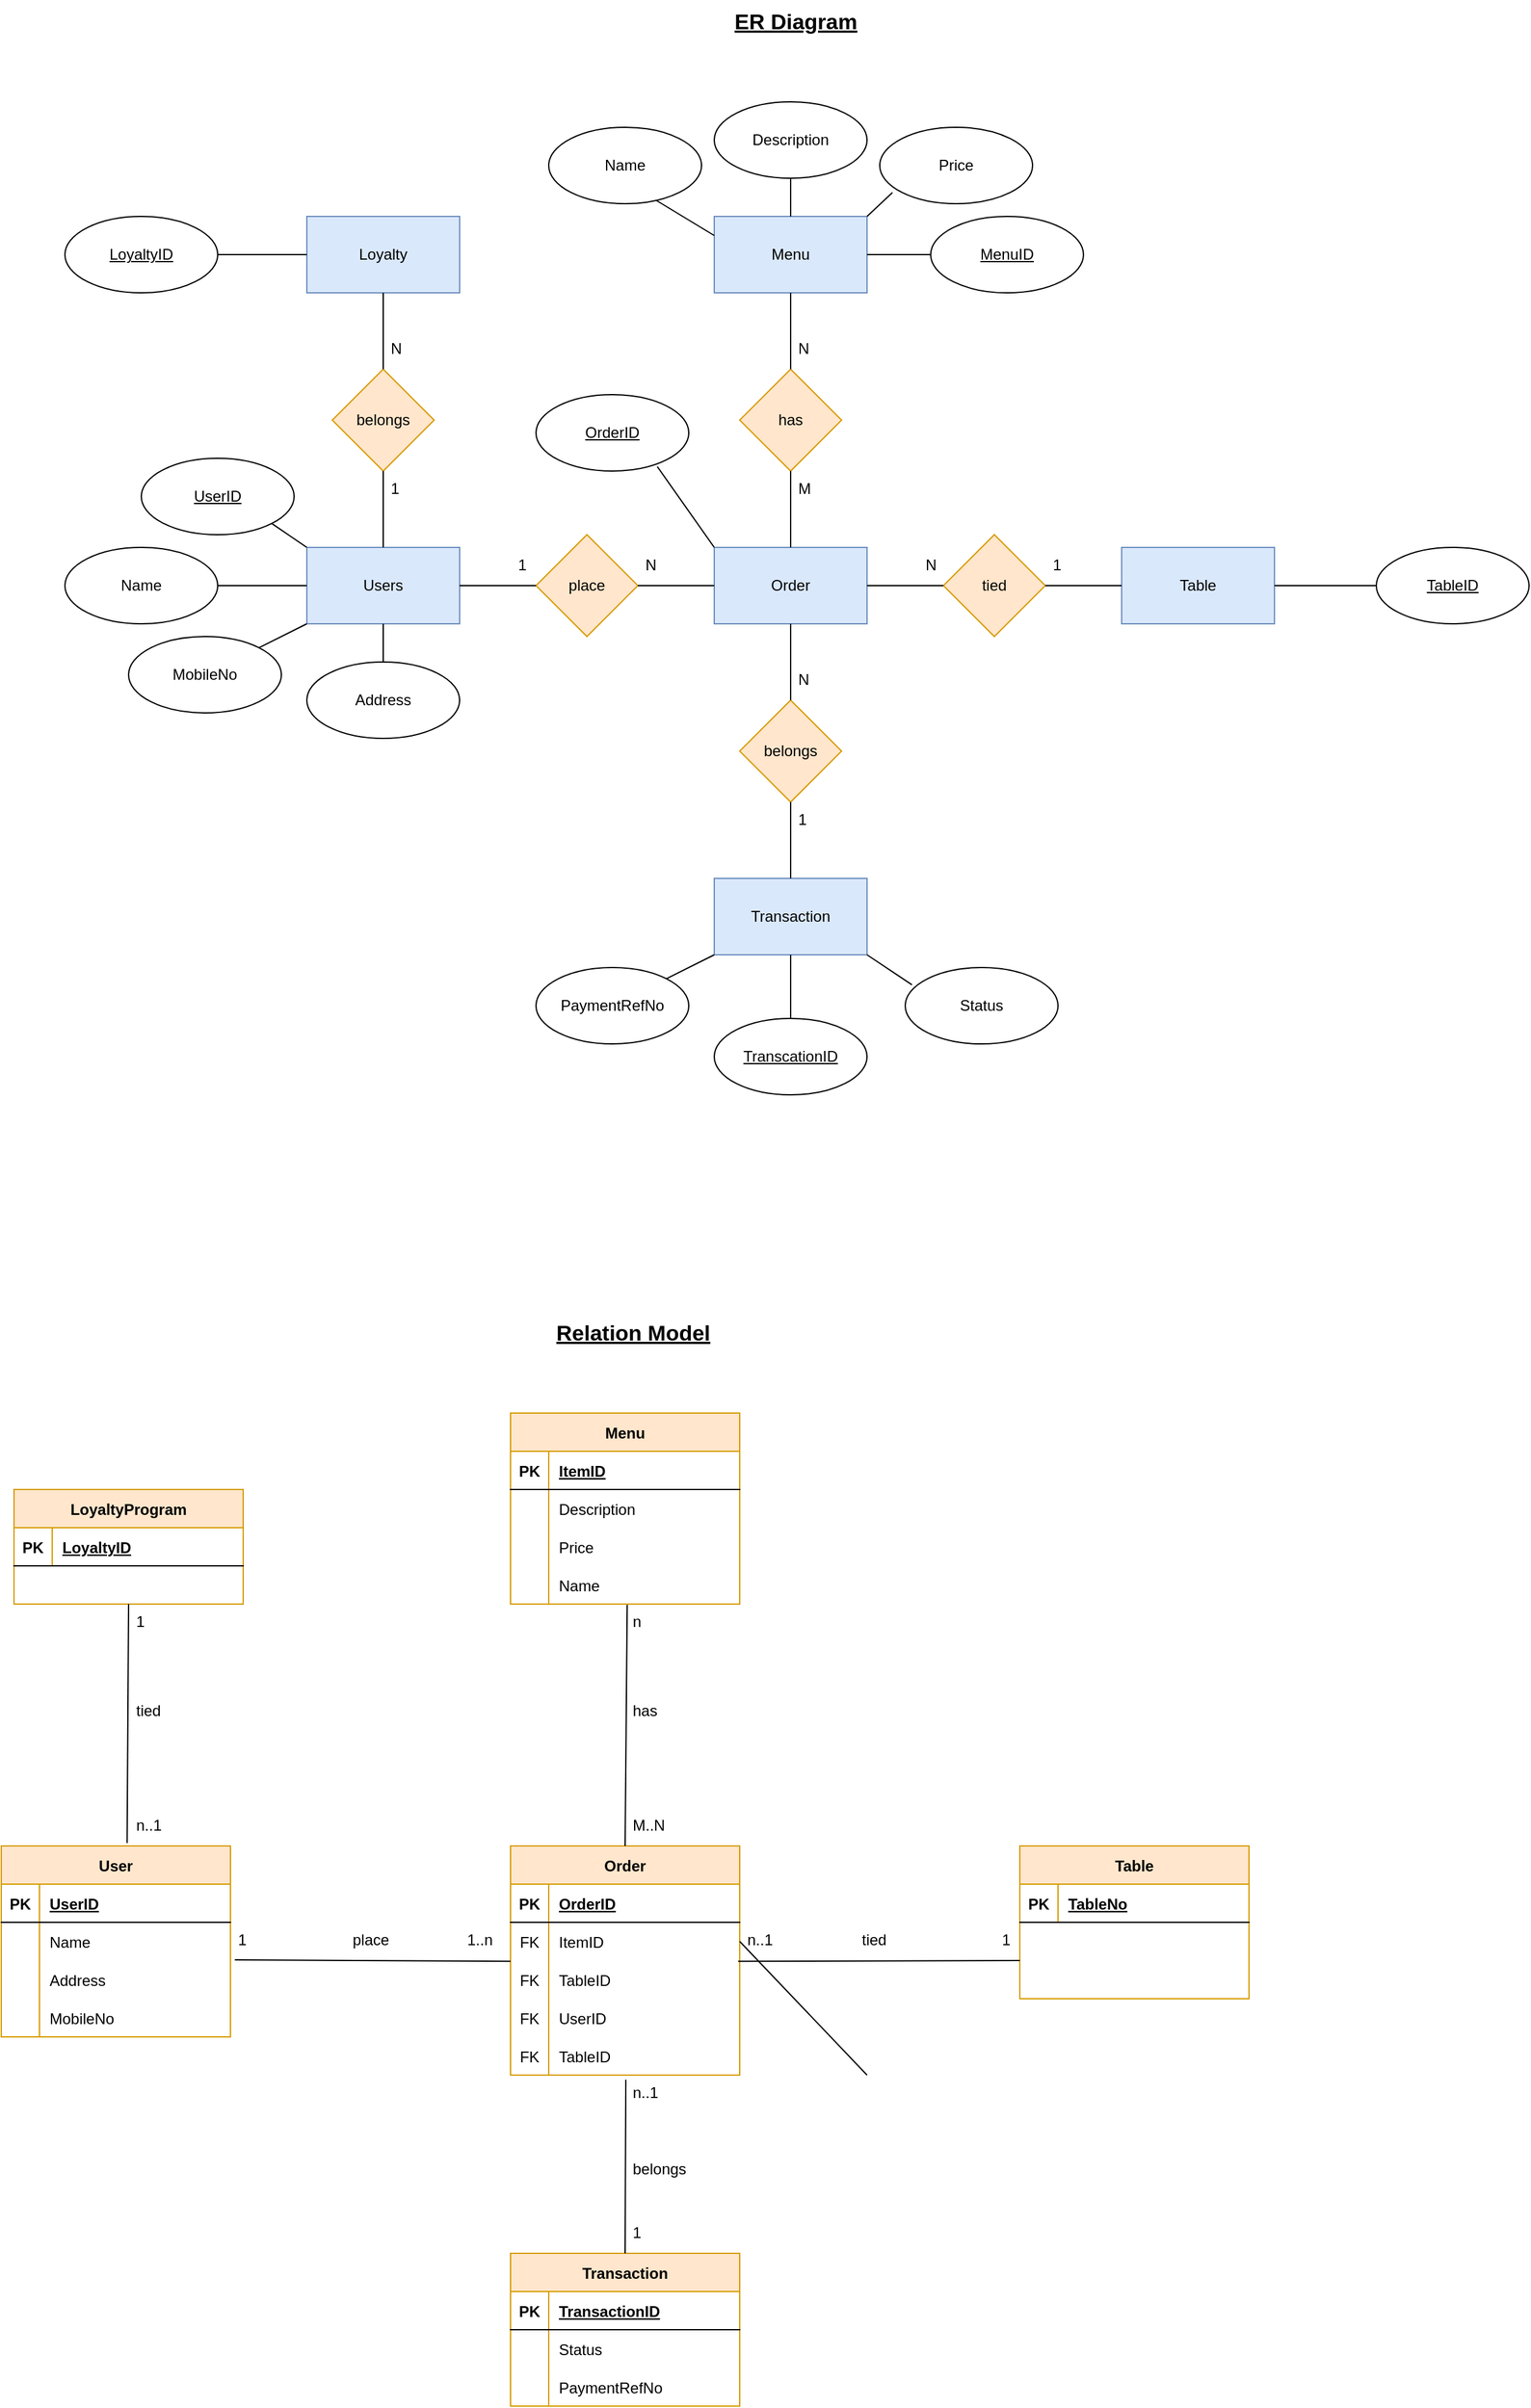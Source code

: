 <mxfile version="16.5.2" type="github">
  <diagram id="61oT4K3qERqZj4lGJ516" name="Page-1">
    <mxGraphModel dx="1221" dy="634" grid="1" gridSize="10" guides="1" tooltips="1" connect="1" arrows="1" fold="1" page="1" pageScale="1" pageWidth="3300" pageHeight="4681" math="0" shadow="0">
      <root>
        <mxCell id="0" />
        <mxCell id="1" parent="0" />
        <mxCell id="VjZZS00Gkfw38Kd_Mepe-1" value="Users" style="rounded=0;whiteSpace=wrap;html=1;fillColor=#dae8fc;strokeColor=#6c8ebf;" vertex="1" parent="1">
          <mxGeometry x="400" y="460" width="120" height="60" as="geometry" />
        </mxCell>
        <mxCell id="VjZZS00Gkfw38Kd_Mepe-2" value="Transaction" style="rounded=0;whiteSpace=wrap;html=1;fillColor=#dae8fc;strokeColor=#6c8ebf;" vertex="1" parent="1">
          <mxGeometry x="720" y="720" width="120" height="60" as="geometry" />
        </mxCell>
        <mxCell id="VjZZS00Gkfw38Kd_Mepe-3" value="Loyalty" style="rounded=0;whiteSpace=wrap;html=1;fillColor=#dae8fc;strokeColor=#6c8ebf;" vertex="1" parent="1">
          <mxGeometry x="400" y="200" width="120" height="60" as="geometry" />
        </mxCell>
        <mxCell id="VjZZS00Gkfw38Kd_Mepe-4" value="Table" style="rounded=0;whiteSpace=wrap;html=1;fillColor=#dae8fc;strokeColor=#6c8ebf;" vertex="1" parent="1">
          <mxGeometry x="1040" y="460" width="120" height="60" as="geometry" />
        </mxCell>
        <mxCell id="VjZZS00Gkfw38Kd_Mepe-6" value="Menu" style="rounded=0;whiteSpace=wrap;html=1;fillColor=#dae8fc;strokeColor=#6c8ebf;" vertex="1" parent="1">
          <mxGeometry x="720" y="200" width="120" height="60" as="geometry" />
        </mxCell>
        <mxCell id="VjZZS00Gkfw38Kd_Mepe-8" value="Order" style="rounded=0;whiteSpace=wrap;html=1;fillColor=#dae8fc;strokeColor=#6c8ebf;" vertex="1" parent="1">
          <mxGeometry x="720" y="460" width="120" height="60" as="geometry" />
        </mxCell>
        <mxCell id="VjZZS00Gkfw38Kd_Mepe-10" value="User" style="shape=table;startSize=30;container=1;collapsible=1;childLayout=tableLayout;fixedRows=1;rowLines=0;fontStyle=1;align=center;resizeLast=1;fillColor=#ffe6cc;strokeColor=#d79b00;" vertex="1" parent="1">
          <mxGeometry x="160" y="1480" width="180" height="150" as="geometry" />
        </mxCell>
        <mxCell id="VjZZS00Gkfw38Kd_Mepe-11" value="" style="shape=tableRow;horizontal=0;startSize=0;swimlaneHead=0;swimlaneBody=0;fillColor=none;collapsible=0;dropTarget=0;points=[[0,0.5],[1,0.5]];portConstraint=eastwest;top=0;left=0;right=0;bottom=1;" vertex="1" parent="VjZZS00Gkfw38Kd_Mepe-10">
          <mxGeometry y="30" width="180" height="30" as="geometry" />
        </mxCell>
        <mxCell id="VjZZS00Gkfw38Kd_Mepe-12" value="PK" style="shape=partialRectangle;connectable=0;fillColor=none;top=0;left=0;bottom=0;right=0;fontStyle=1;overflow=hidden;" vertex="1" parent="VjZZS00Gkfw38Kd_Mepe-11">
          <mxGeometry width="30" height="30" as="geometry">
            <mxRectangle width="30" height="30" as="alternateBounds" />
          </mxGeometry>
        </mxCell>
        <mxCell id="VjZZS00Gkfw38Kd_Mepe-13" value="UserID" style="shape=partialRectangle;connectable=0;fillColor=none;top=0;left=0;bottom=0;right=0;align=left;spacingLeft=6;fontStyle=5;overflow=hidden;" vertex="1" parent="VjZZS00Gkfw38Kd_Mepe-11">
          <mxGeometry x="30" width="150" height="30" as="geometry">
            <mxRectangle width="150" height="30" as="alternateBounds" />
          </mxGeometry>
        </mxCell>
        <mxCell id="VjZZS00Gkfw38Kd_Mepe-14" value="" style="shape=tableRow;horizontal=0;startSize=0;swimlaneHead=0;swimlaneBody=0;fillColor=none;collapsible=0;dropTarget=0;points=[[0,0.5],[1,0.5]];portConstraint=eastwest;top=0;left=0;right=0;bottom=0;" vertex="1" parent="VjZZS00Gkfw38Kd_Mepe-10">
          <mxGeometry y="60" width="180" height="30" as="geometry" />
        </mxCell>
        <mxCell id="VjZZS00Gkfw38Kd_Mepe-15" value="" style="shape=partialRectangle;connectable=0;fillColor=none;top=0;left=0;bottom=0;right=0;editable=1;overflow=hidden;" vertex="1" parent="VjZZS00Gkfw38Kd_Mepe-14">
          <mxGeometry width="30" height="30" as="geometry">
            <mxRectangle width="30" height="30" as="alternateBounds" />
          </mxGeometry>
        </mxCell>
        <mxCell id="VjZZS00Gkfw38Kd_Mepe-16" value="Name" style="shape=partialRectangle;connectable=0;fillColor=none;top=0;left=0;bottom=0;right=0;align=left;spacingLeft=6;overflow=hidden;" vertex="1" parent="VjZZS00Gkfw38Kd_Mepe-14">
          <mxGeometry x="30" width="150" height="30" as="geometry">
            <mxRectangle width="150" height="30" as="alternateBounds" />
          </mxGeometry>
        </mxCell>
        <mxCell id="VjZZS00Gkfw38Kd_Mepe-17" value="" style="shape=tableRow;horizontal=0;startSize=0;swimlaneHead=0;swimlaneBody=0;fillColor=none;collapsible=0;dropTarget=0;points=[[0,0.5],[1,0.5]];portConstraint=eastwest;top=0;left=0;right=0;bottom=0;" vertex="1" parent="VjZZS00Gkfw38Kd_Mepe-10">
          <mxGeometry y="90" width="180" height="30" as="geometry" />
        </mxCell>
        <mxCell id="VjZZS00Gkfw38Kd_Mepe-18" value="" style="shape=partialRectangle;connectable=0;fillColor=none;top=0;left=0;bottom=0;right=0;editable=1;overflow=hidden;" vertex="1" parent="VjZZS00Gkfw38Kd_Mepe-17">
          <mxGeometry width="30" height="30" as="geometry">
            <mxRectangle width="30" height="30" as="alternateBounds" />
          </mxGeometry>
        </mxCell>
        <mxCell id="VjZZS00Gkfw38Kd_Mepe-19" value="Address" style="shape=partialRectangle;connectable=0;fillColor=none;top=0;left=0;bottom=0;right=0;align=left;spacingLeft=6;overflow=hidden;" vertex="1" parent="VjZZS00Gkfw38Kd_Mepe-17">
          <mxGeometry x="30" width="150" height="30" as="geometry">
            <mxRectangle width="150" height="30" as="alternateBounds" />
          </mxGeometry>
        </mxCell>
        <mxCell id="VjZZS00Gkfw38Kd_Mepe-20" value="" style="shape=tableRow;horizontal=0;startSize=0;swimlaneHead=0;swimlaneBody=0;fillColor=none;collapsible=0;dropTarget=0;points=[[0,0.5],[1,0.5]];portConstraint=eastwest;top=0;left=0;right=0;bottom=0;" vertex="1" parent="VjZZS00Gkfw38Kd_Mepe-10">
          <mxGeometry y="120" width="180" height="30" as="geometry" />
        </mxCell>
        <mxCell id="VjZZS00Gkfw38Kd_Mepe-21" value="" style="shape=partialRectangle;connectable=0;fillColor=none;top=0;left=0;bottom=0;right=0;editable=1;overflow=hidden;" vertex="1" parent="VjZZS00Gkfw38Kd_Mepe-20">
          <mxGeometry width="30" height="30" as="geometry">
            <mxRectangle width="30" height="30" as="alternateBounds" />
          </mxGeometry>
        </mxCell>
        <mxCell id="VjZZS00Gkfw38Kd_Mepe-22" value="MobileNo" style="shape=partialRectangle;connectable=0;fillColor=none;top=0;left=0;bottom=0;right=0;align=left;spacingLeft=6;overflow=hidden;" vertex="1" parent="VjZZS00Gkfw38Kd_Mepe-20">
          <mxGeometry x="30" width="150" height="30" as="geometry">
            <mxRectangle width="150" height="30" as="alternateBounds" />
          </mxGeometry>
        </mxCell>
        <mxCell id="VjZZS00Gkfw38Kd_Mepe-25" value="belongs" style="rhombus;whiteSpace=wrap;html=1;fillColor=#ffe6cc;strokeColor=#d79b00;" vertex="1" parent="1">
          <mxGeometry x="740" y="580" width="80" height="80" as="geometry" />
        </mxCell>
        <mxCell id="VjZZS00Gkfw38Kd_Mepe-26" value="place" style="rhombus;whiteSpace=wrap;html=1;fillColor=#ffe6cc;strokeColor=#d79b00;" vertex="1" parent="1">
          <mxGeometry x="580" y="450" width="80" height="80" as="geometry" />
        </mxCell>
        <mxCell id="VjZZS00Gkfw38Kd_Mepe-27" value="tied" style="rhombus;whiteSpace=wrap;html=1;fillColor=#ffe6cc;strokeColor=#d79b00;" vertex="1" parent="1">
          <mxGeometry x="900" y="450" width="80" height="80" as="geometry" />
        </mxCell>
        <mxCell id="VjZZS00Gkfw38Kd_Mepe-28" value="has" style="rhombus;whiteSpace=wrap;html=1;fillColor=#ffe6cc;strokeColor=#d79b00;" vertex="1" parent="1">
          <mxGeometry x="740" y="320" width="80" height="80" as="geometry" />
        </mxCell>
        <mxCell id="VjZZS00Gkfw38Kd_Mepe-42" value="Order" style="shape=table;startSize=30;container=1;collapsible=1;childLayout=tableLayout;fixedRows=1;rowLines=0;fontStyle=1;align=center;resizeLast=1;fillColor=#ffe6cc;strokeColor=#d79b00;" vertex="1" parent="1">
          <mxGeometry x="560" y="1480" width="180" height="180" as="geometry" />
        </mxCell>
        <mxCell id="VjZZS00Gkfw38Kd_Mepe-43" value="" style="shape=tableRow;horizontal=0;startSize=0;swimlaneHead=0;swimlaneBody=0;fillColor=none;collapsible=0;dropTarget=0;points=[[0,0.5],[1,0.5]];portConstraint=eastwest;top=0;left=0;right=0;bottom=1;" vertex="1" parent="VjZZS00Gkfw38Kd_Mepe-42">
          <mxGeometry y="30" width="180" height="30" as="geometry" />
        </mxCell>
        <mxCell id="VjZZS00Gkfw38Kd_Mepe-44" value="PK" style="shape=partialRectangle;connectable=0;fillColor=none;top=0;left=0;bottom=0;right=0;fontStyle=1;overflow=hidden;" vertex="1" parent="VjZZS00Gkfw38Kd_Mepe-43">
          <mxGeometry width="30" height="30" as="geometry">
            <mxRectangle width="30" height="30" as="alternateBounds" />
          </mxGeometry>
        </mxCell>
        <mxCell id="VjZZS00Gkfw38Kd_Mepe-45" value="OrderID" style="shape=partialRectangle;connectable=0;fillColor=none;top=0;left=0;bottom=0;right=0;align=left;spacingLeft=6;fontStyle=5;overflow=hidden;" vertex="1" parent="VjZZS00Gkfw38Kd_Mepe-43">
          <mxGeometry x="30" width="150" height="30" as="geometry">
            <mxRectangle width="150" height="30" as="alternateBounds" />
          </mxGeometry>
        </mxCell>
        <mxCell id="VjZZS00Gkfw38Kd_Mepe-46" value="" style="shape=tableRow;horizontal=0;startSize=0;swimlaneHead=0;swimlaneBody=0;fillColor=none;collapsible=0;dropTarget=0;points=[[0,0.5],[1,0.5]];portConstraint=eastwest;top=0;left=0;right=0;bottom=0;" vertex="1" parent="VjZZS00Gkfw38Kd_Mepe-42">
          <mxGeometry y="60" width="180" height="30" as="geometry" />
        </mxCell>
        <mxCell id="VjZZS00Gkfw38Kd_Mepe-47" value="FK" style="shape=partialRectangle;connectable=0;fillColor=none;top=0;left=0;bottom=0;right=0;editable=1;overflow=hidden;" vertex="1" parent="VjZZS00Gkfw38Kd_Mepe-46">
          <mxGeometry width="30" height="30" as="geometry">
            <mxRectangle width="30" height="30" as="alternateBounds" />
          </mxGeometry>
        </mxCell>
        <mxCell id="VjZZS00Gkfw38Kd_Mepe-48" value="ItemID" style="shape=partialRectangle;connectable=0;fillColor=none;top=0;left=0;bottom=0;right=0;align=left;spacingLeft=6;overflow=hidden;" vertex="1" parent="VjZZS00Gkfw38Kd_Mepe-46">
          <mxGeometry x="30" width="150" height="30" as="geometry">
            <mxRectangle width="150" height="30" as="alternateBounds" />
          </mxGeometry>
        </mxCell>
        <mxCell id="VjZZS00Gkfw38Kd_Mepe-49" value="" style="shape=tableRow;horizontal=0;startSize=0;swimlaneHead=0;swimlaneBody=0;fillColor=none;collapsible=0;dropTarget=0;points=[[0,0.5],[1,0.5]];portConstraint=eastwest;top=0;left=0;right=0;bottom=0;" vertex="1" parent="VjZZS00Gkfw38Kd_Mepe-42">
          <mxGeometry y="90" width="180" height="30" as="geometry" />
        </mxCell>
        <mxCell id="VjZZS00Gkfw38Kd_Mepe-50" value="FK" style="shape=partialRectangle;connectable=0;fillColor=none;top=0;left=0;bottom=0;right=0;editable=1;overflow=hidden;" vertex="1" parent="VjZZS00Gkfw38Kd_Mepe-49">
          <mxGeometry width="30" height="30" as="geometry">
            <mxRectangle width="30" height="30" as="alternateBounds" />
          </mxGeometry>
        </mxCell>
        <mxCell id="VjZZS00Gkfw38Kd_Mepe-51" value="TableID" style="shape=partialRectangle;connectable=0;fillColor=none;top=0;left=0;bottom=0;right=0;align=left;spacingLeft=6;overflow=hidden;" vertex="1" parent="VjZZS00Gkfw38Kd_Mepe-49">
          <mxGeometry x="30" width="150" height="30" as="geometry">
            <mxRectangle width="150" height="30" as="alternateBounds" />
          </mxGeometry>
        </mxCell>
        <mxCell id="VjZZS00Gkfw38Kd_Mepe-169" style="shape=tableRow;horizontal=0;startSize=0;swimlaneHead=0;swimlaneBody=0;fillColor=none;collapsible=0;dropTarget=0;points=[[0,0.5],[1,0.5]];portConstraint=eastwest;top=0;left=0;right=0;bottom=0;" vertex="1" parent="VjZZS00Gkfw38Kd_Mepe-42">
          <mxGeometry y="120" width="180" height="30" as="geometry" />
        </mxCell>
        <mxCell id="VjZZS00Gkfw38Kd_Mepe-170" value="FK" style="shape=partialRectangle;connectable=0;fillColor=none;top=0;left=0;bottom=0;right=0;editable=1;overflow=hidden;" vertex="1" parent="VjZZS00Gkfw38Kd_Mepe-169">
          <mxGeometry width="30" height="30" as="geometry">
            <mxRectangle width="30" height="30" as="alternateBounds" />
          </mxGeometry>
        </mxCell>
        <mxCell id="VjZZS00Gkfw38Kd_Mepe-171" value="UserID" style="shape=partialRectangle;connectable=0;fillColor=none;top=0;left=0;bottom=0;right=0;align=left;spacingLeft=6;overflow=hidden;" vertex="1" parent="VjZZS00Gkfw38Kd_Mepe-169">
          <mxGeometry x="30" width="150" height="30" as="geometry">
            <mxRectangle width="150" height="30" as="alternateBounds" />
          </mxGeometry>
        </mxCell>
        <mxCell id="VjZZS00Gkfw38Kd_Mepe-172" style="shape=tableRow;horizontal=0;startSize=0;swimlaneHead=0;swimlaneBody=0;fillColor=none;collapsible=0;dropTarget=0;points=[[0,0.5],[1,0.5]];portConstraint=eastwest;top=0;left=0;right=0;bottom=0;" vertex="1" parent="VjZZS00Gkfw38Kd_Mepe-42">
          <mxGeometry y="150" width="180" height="30" as="geometry" />
        </mxCell>
        <mxCell id="VjZZS00Gkfw38Kd_Mepe-173" value="FK" style="shape=partialRectangle;connectable=0;fillColor=none;top=0;left=0;bottom=0;right=0;editable=1;overflow=hidden;" vertex="1" parent="VjZZS00Gkfw38Kd_Mepe-172">
          <mxGeometry width="30" height="30" as="geometry">
            <mxRectangle width="30" height="30" as="alternateBounds" />
          </mxGeometry>
        </mxCell>
        <mxCell id="VjZZS00Gkfw38Kd_Mepe-174" value="TableID" style="shape=partialRectangle;connectable=0;fillColor=none;top=0;left=0;bottom=0;right=0;align=left;spacingLeft=6;overflow=hidden;" vertex="1" parent="VjZZS00Gkfw38Kd_Mepe-172">
          <mxGeometry x="30" width="150" height="30" as="geometry">
            <mxRectangle width="150" height="30" as="alternateBounds" />
          </mxGeometry>
        </mxCell>
        <mxCell id="VjZZS00Gkfw38Kd_Mepe-108" value="Transaction" style="shape=table;startSize=30;container=1;collapsible=1;childLayout=tableLayout;fixedRows=1;rowLines=0;fontStyle=1;align=center;resizeLast=1;fillColor=#ffe6cc;strokeColor=#d79b00;" vertex="1" parent="1">
          <mxGeometry x="560" y="1800" width="180" height="120" as="geometry" />
        </mxCell>
        <mxCell id="VjZZS00Gkfw38Kd_Mepe-109" value="" style="shape=tableRow;horizontal=0;startSize=0;swimlaneHead=0;swimlaneBody=0;fillColor=none;collapsible=0;dropTarget=0;points=[[0,0.5],[1,0.5]];portConstraint=eastwest;top=0;left=0;right=0;bottom=1;" vertex="1" parent="VjZZS00Gkfw38Kd_Mepe-108">
          <mxGeometry y="30" width="180" height="30" as="geometry" />
        </mxCell>
        <mxCell id="VjZZS00Gkfw38Kd_Mepe-110" value="PK" style="shape=partialRectangle;connectable=0;fillColor=none;top=0;left=0;bottom=0;right=0;fontStyle=1;overflow=hidden;" vertex="1" parent="VjZZS00Gkfw38Kd_Mepe-109">
          <mxGeometry width="30" height="30" as="geometry">
            <mxRectangle width="30" height="30" as="alternateBounds" />
          </mxGeometry>
        </mxCell>
        <mxCell id="VjZZS00Gkfw38Kd_Mepe-111" value="TransactionID" style="shape=partialRectangle;connectable=0;fillColor=none;top=0;left=0;bottom=0;right=0;align=left;spacingLeft=6;fontStyle=5;overflow=hidden;" vertex="1" parent="VjZZS00Gkfw38Kd_Mepe-109">
          <mxGeometry x="30" width="150" height="30" as="geometry">
            <mxRectangle width="150" height="30" as="alternateBounds" />
          </mxGeometry>
        </mxCell>
        <mxCell id="VjZZS00Gkfw38Kd_Mepe-112" value="" style="shape=tableRow;horizontal=0;startSize=0;swimlaneHead=0;swimlaneBody=0;fillColor=none;collapsible=0;dropTarget=0;points=[[0,0.5],[1,0.5]];portConstraint=eastwest;top=0;left=0;right=0;bottom=0;" vertex="1" parent="VjZZS00Gkfw38Kd_Mepe-108">
          <mxGeometry y="60" width="180" height="30" as="geometry" />
        </mxCell>
        <mxCell id="VjZZS00Gkfw38Kd_Mepe-113" value="" style="shape=partialRectangle;connectable=0;fillColor=none;top=0;left=0;bottom=0;right=0;editable=1;overflow=hidden;" vertex="1" parent="VjZZS00Gkfw38Kd_Mepe-112">
          <mxGeometry width="30" height="30" as="geometry">
            <mxRectangle width="30" height="30" as="alternateBounds" />
          </mxGeometry>
        </mxCell>
        <mxCell id="VjZZS00Gkfw38Kd_Mepe-114" value="Status" style="shape=partialRectangle;connectable=0;fillColor=none;top=0;left=0;bottom=0;right=0;align=left;spacingLeft=6;overflow=hidden;" vertex="1" parent="VjZZS00Gkfw38Kd_Mepe-112">
          <mxGeometry x="30" width="150" height="30" as="geometry">
            <mxRectangle width="150" height="30" as="alternateBounds" />
          </mxGeometry>
        </mxCell>
        <mxCell id="VjZZS00Gkfw38Kd_Mepe-115" value="" style="shape=tableRow;horizontal=0;startSize=0;swimlaneHead=0;swimlaneBody=0;fillColor=none;collapsible=0;dropTarget=0;points=[[0,0.5],[1,0.5]];portConstraint=eastwest;top=0;left=0;right=0;bottom=0;" vertex="1" parent="VjZZS00Gkfw38Kd_Mepe-108">
          <mxGeometry y="90" width="180" height="30" as="geometry" />
        </mxCell>
        <mxCell id="VjZZS00Gkfw38Kd_Mepe-116" value="" style="shape=partialRectangle;connectable=0;fillColor=none;top=0;left=0;bottom=0;right=0;editable=1;overflow=hidden;" vertex="1" parent="VjZZS00Gkfw38Kd_Mepe-115">
          <mxGeometry width="30" height="30" as="geometry">
            <mxRectangle width="30" height="30" as="alternateBounds" />
          </mxGeometry>
        </mxCell>
        <mxCell id="VjZZS00Gkfw38Kd_Mepe-117" value="PaymentRefNo" style="shape=partialRectangle;connectable=0;fillColor=none;top=0;left=0;bottom=0;right=0;align=left;spacingLeft=6;overflow=hidden;" vertex="1" parent="VjZZS00Gkfw38Kd_Mepe-115">
          <mxGeometry x="30" width="150" height="30" as="geometry">
            <mxRectangle width="150" height="30" as="alternateBounds" />
          </mxGeometry>
        </mxCell>
        <mxCell id="VjZZS00Gkfw38Kd_Mepe-121" value="LoyaltyProgram" style="shape=table;startSize=30;container=1;collapsible=1;childLayout=tableLayout;fixedRows=1;rowLines=0;fontStyle=1;align=center;resizeLast=1;fillColor=#ffe6cc;strokeColor=#d79b00;" vertex="1" parent="1">
          <mxGeometry x="170" y="1200" width="180" height="90" as="geometry" />
        </mxCell>
        <mxCell id="VjZZS00Gkfw38Kd_Mepe-122" value="" style="shape=tableRow;horizontal=0;startSize=0;swimlaneHead=0;swimlaneBody=0;fillColor=none;collapsible=0;dropTarget=0;points=[[0,0.5],[1,0.5]];portConstraint=eastwest;top=0;left=0;right=0;bottom=1;" vertex="1" parent="VjZZS00Gkfw38Kd_Mepe-121">
          <mxGeometry y="30" width="180" height="30" as="geometry" />
        </mxCell>
        <mxCell id="VjZZS00Gkfw38Kd_Mepe-123" value="PK" style="shape=partialRectangle;connectable=0;fillColor=none;top=0;left=0;bottom=0;right=0;fontStyle=1;overflow=hidden;" vertex="1" parent="VjZZS00Gkfw38Kd_Mepe-122">
          <mxGeometry width="30" height="30" as="geometry">
            <mxRectangle width="30" height="30" as="alternateBounds" />
          </mxGeometry>
        </mxCell>
        <mxCell id="VjZZS00Gkfw38Kd_Mepe-124" value="LoyaltyID" style="shape=partialRectangle;connectable=0;fillColor=none;top=0;left=0;bottom=0;right=0;align=left;spacingLeft=6;fontStyle=5;overflow=hidden;" vertex="1" parent="VjZZS00Gkfw38Kd_Mepe-122">
          <mxGeometry x="30" width="150" height="30" as="geometry">
            <mxRectangle width="150" height="30" as="alternateBounds" />
          </mxGeometry>
        </mxCell>
        <mxCell id="VjZZS00Gkfw38Kd_Mepe-134" value="Menu" style="shape=table;startSize=30;container=1;collapsible=1;childLayout=tableLayout;fixedRows=1;rowLines=0;fontStyle=1;align=center;resizeLast=1;fillColor=#ffe6cc;strokeColor=#d79b00;" vertex="1" parent="1">
          <mxGeometry x="560" y="1140" width="180" height="150" as="geometry" />
        </mxCell>
        <mxCell id="VjZZS00Gkfw38Kd_Mepe-135" value="" style="shape=tableRow;horizontal=0;startSize=0;swimlaneHead=0;swimlaneBody=0;fillColor=none;collapsible=0;dropTarget=0;points=[[0,0.5],[1,0.5]];portConstraint=eastwest;top=0;left=0;right=0;bottom=1;" vertex="1" parent="VjZZS00Gkfw38Kd_Mepe-134">
          <mxGeometry y="30" width="180" height="30" as="geometry" />
        </mxCell>
        <mxCell id="VjZZS00Gkfw38Kd_Mepe-136" value="PK" style="shape=partialRectangle;connectable=0;fillColor=none;top=0;left=0;bottom=0;right=0;fontStyle=1;overflow=hidden;" vertex="1" parent="VjZZS00Gkfw38Kd_Mepe-135">
          <mxGeometry width="30" height="30" as="geometry">
            <mxRectangle width="30" height="30" as="alternateBounds" />
          </mxGeometry>
        </mxCell>
        <mxCell id="VjZZS00Gkfw38Kd_Mepe-137" value="ItemID" style="shape=partialRectangle;connectable=0;fillColor=none;top=0;left=0;bottom=0;right=0;align=left;spacingLeft=6;fontStyle=5;overflow=hidden;" vertex="1" parent="VjZZS00Gkfw38Kd_Mepe-135">
          <mxGeometry x="30" width="150" height="30" as="geometry">
            <mxRectangle width="150" height="30" as="alternateBounds" />
          </mxGeometry>
        </mxCell>
        <mxCell id="VjZZS00Gkfw38Kd_Mepe-138" value="" style="shape=tableRow;horizontal=0;startSize=0;swimlaneHead=0;swimlaneBody=0;fillColor=none;collapsible=0;dropTarget=0;points=[[0,0.5],[1,0.5]];portConstraint=eastwest;top=0;left=0;right=0;bottom=0;" vertex="1" parent="VjZZS00Gkfw38Kd_Mepe-134">
          <mxGeometry y="60" width="180" height="30" as="geometry" />
        </mxCell>
        <mxCell id="VjZZS00Gkfw38Kd_Mepe-139" value="" style="shape=partialRectangle;connectable=0;fillColor=none;top=0;left=0;bottom=0;right=0;editable=1;overflow=hidden;" vertex="1" parent="VjZZS00Gkfw38Kd_Mepe-138">
          <mxGeometry width="30" height="30" as="geometry">
            <mxRectangle width="30" height="30" as="alternateBounds" />
          </mxGeometry>
        </mxCell>
        <mxCell id="VjZZS00Gkfw38Kd_Mepe-140" value="Description" style="shape=partialRectangle;connectable=0;fillColor=none;top=0;left=0;bottom=0;right=0;align=left;spacingLeft=6;overflow=hidden;" vertex="1" parent="VjZZS00Gkfw38Kd_Mepe-138">
          <mxGeometry x="30" width="150" height="30" as="geometry">
            <mxRectangle width="150" height="30" as="alternateBounds" />
          </mxGeometry>
        </mxCell>
        <mxCell id="VjZZS00Gkfw38Kd_Mepe-141" value="" style="shape=tableRow;horizontal=0;startSize=0;swimlaneHead=0;swimlaneBody=0;fillColor=none;collapsible=0;dropTarget=0;points=[[0,0.5],[1,0.5]];portConstraint=eastwest;top=0;left=0;right=0;bottom=0;" vertex="1" parent="VjZZS00Gkfw38Kd_Mepe-134">
          <mxGeometry y="90" width="180" height="30" as="geometry" />
        </mxCell>
        <mxCell id="VjZZS00Gkfw38Kd_Mepe-142" value="" style="shape=partialRectangle;connectable=0;fillColor=none;top=0;left=0;bottom=0;right=0;editable=1;overflow=hidden;" vertex="1" parent="VjZZS00Gkfw38Kd_Mepe-141">
          <mxGeometry width="30" height="30" as="geometry">
            <mxRectangle width="30" height="30" as="alternateBounds" />
          </mxGeometry>
        </mxCell>
        <mxCell id="VjZZS00Gkfw38Kd_Mepe-143" value="Price" style="shape=partialRectangle;connectable=0;fillColor=none;top=0;left=0;bottom=0;right=0;align=left;spacingLeft=6;overflow=hidden;" vertex="1" parent="VjZZS00Gkfw38Kd_Mepe-141">
          <mxGeometry x="30" width="150" height="30" as="geometry">
            <mxRectangle width="150" height="30" as="alternateBounds" />
          </mxGeometry>
        </mxCell>
        <mxCell id="VjZZS00Gkfw38Kd_Mepe-239" style="shape=tableRow;horizontal=0;startSize=0;swimlaneHead=0;swimlaneBody=0;fillColor=none;collapsible=0;dropTarget=0;points=[[0,0.5],[1,0.5]];portConstraint=eastwest;top=0;left=0;right=0;bottom=0;" vertex="1" parent="VjZZS00Gkfw38Kd_Mepe-134">
          <mxGeometry y="120" width="180" height="30" as="geometry" />
        </mxCell>
        <mxCell id="VjZZS00Gkfw38Kd_Mepe-240" style="shape=partialRectangle;connectable=0;fillColor=none;top=0;left=0;bottom=0;right=0;editable=1;overflow=hidden;" vertex="1" parent="VjZZS00Gkfw38Kd_Mepe-239">
          <mxGeometry width="30" height="30" as="geometry">
            <mxRectangle width="30" height="30" as="alternateBounds" />
          </mxGeometry>
        </mxCell>
        <mxCell id="VjZZS00Gkfw38Kd_Mepe-241" value="Name" style="shape=partialRectangle;connectable=0;fillColor=none;top=0;left=0;bottom=0;right=0;align=left;spacingLeft=6;overflow=hidden;" vertex="1" parent="VjZZS00Gkfw38Kd_Mepe-239">
          <mxGeometry x="30" width="150" height="30" as="geometry">
            <mxRectangle width="150" height="30" as="alternateBounds" />
          </mxGeometry>
        </mxCell>
        <mxCell id="VjZZS00Gkfw38Kd_Mepe-147" value="Table" style="shape=table;startSize=30;container=1;collapsible=1;childLayout=tableLayout;fixedRows=1;rowLines=0;fontStyle=1;align=center;resizeLast=1;fillColor=#ffe6cc;strokeColor=#d79b00;" vertex="1" parent="1">
          <mxGeometry x="960" y="1480" width="180" height="120" as="geometry" />
        </mxCell>
        <mxCell id="VjZZS00Gkfw38Kd_Mepe-148" value="" style="shape=tableRow;horizontal=0;startSize=0;swimlaneHead=0;swimlaneBody=0;fillColor=none;collapsible=0;dropTarget=0;points=[[0,0.5],[1,0.5]];portConstraint=eastwest;top=0;left=0;right=0;bottom=1;" vertex="1" parent="VjZZS00Gkfw38Kd_Mepe-147">
          <mxGeometry y="30" width="180" height="30" as="geometry" />
        </mxCell>
        <mxCell id="VjZZS00Gkfw38Kd_Mepe-149" value="PK" style="shape=partialRectangle;connectable=0;fillColor=none;top=0;left=0;bottom=0;right=0;fontStyle=1;overflow=hidden;" vertex="1" parent="VjZZS00Gkfw38Kd_Mepe-148">
          <mxGeometry width="30" height="30" as="geometry">
            <mxRectangle width="30" height="30" as="alternateBounds" />
          </mxGeometry>
        </mxCell>
        <mxCell id="VjZZS00Gkfw38Kd_Mepe-150" value="TableNo" style="shape=partialRectangle;connectable=0;fillColor=none;top=0;left=0;bottom=0;right=0;align=left;spacingLeft=6;fontStyle=5;overflow=hidden;" vertex="1" parent="VjZZS00Gkfw38Kd_Mepe-148">
          <mxGeometry x="30" width="150" height="30" as="geometry">
            <mxRectangle width="150" height="30" as="alternateBounds" />
          </mxGeometry>
        </mxCell>
        <mxCell id="VjZZS00Gkfw38Kd_Mepe-175" value="ER Diagram" style="text;strokeColor=none;fillColor=none;spacingLeft=4;spacingRight=4;overflow=hidden;rotatable=0;points=[[0,0.5],[1,0.5]];portConstraint=eastwest;fontSize=17;fontStyle=5" vertex="1" parent="1">
          <mxGeometry x="730" y="30" width="110" height="30" as="geometry" />
        </mxCell>
        <mxCell id="VjZZS00Gkfw38Kd_Mepe-176" value="Relation Model" style="text;strokeColor=none;fillColor=none;spacingLeft=4;spacingRight=4;overflow=hidden;rotatable=0;points=[[0,0.5],[1,0.5]];portConstraint=eastwest;fontSize=17;fontStyle=5" vertex="1" parent="1">
          <mxGeometry x="590" y="1060" width="140" height="30" as="geometry" />
        </mxCell>
        <mxCell id="VjZZS00Gkfw38Kd_Mepe-178" value="" style="endArrow=none;html=1;rounded=0;exitX=1;exitY=0.5;exitDx=0;exitDy=0;entryX=0;entryY=0.5;entryDx=0;entryDy=0;" edge="1" parent="1" source="VjZZS00Gkfw38Kd_Mepe-26" target="VjZZS00Gkfw38Kd_Mepe-8">
          <mxGeometry width="50" height="50" relative="1" as="geometry">
            <mxPoint x="750" y="920" as="sourcePoint" />
            <mxPoint x="800" y="870" as="targetPoint" />
          </mxGeometry>
        </mxCell>
        <mxCell id="VjZZS00Gkfw38Kd_Mepe-179" value="1" style="text;strokeColor=none;fillColor=none;spacingLeft=4;spacingRight=4;overflow=hidden;rotatable=0;points=[[0,0.5],[1,0.5]];portConstraint=eastwest;fontSize=12;" vertex="1" parent="1">
          <mxGeometry x="560" y="460" width="20" height="30" as="geometry" />
        </mxCell>
        <mxCell id="VjZZS00Gkfw38Kd_Mepe-180" value="" style="endArrow=none;html=1;rounded=0;exitX=1;exitY=0.5;exitDx=0;exitDy=0;entryX=0;entryY=0.5;entryDx=0;entryDy=0;" edge="1" parent="1" source="VjZZS00Gkfw38Kd_Mepe-1" target="VjZZS00Gkfw38Kd_Mepe-26">
          <mxGeometry width="50" height="50" relative="1" as="geometry">
            <mxPoint x="520" y="490" as="sourcePoint" />
            <mxPoint x="580" y="490" as="targetPoint" />
          </mxGeometry>
        </mxCell>
        <mxCell id="VjZZS00Gkfw38Kd_Mepe-182" value="N" style="text;strokeColor=none;fillColor=none;spacingLeft=4;spacingRight=4;overflow=hidden;rotatable=0;points=[[0,0.5],[1,0.5]];portConstraint=eastwest;fontSize=12;" vertex="1" parent="1">
          <mxGeometry x="660" y="460" width="20" height="30" as="geometry" />
        </mxCell>
        <mxCell id="VjZZS00Gkfw38Kd_Mepe-183" value="" style="endArrow=none;html=1;rounded=0;entryX=1;entryY=0.5;entryDx=0;entryDy=0;exitX=0;exitY=0.5;exitDx=0;exitDy=0;" edge="1" parent="1" source="VjZZS00Gkfw38Kd_Mepe-27" target="VjZZS00Gkfw38Kd_Mepe-8">
          <mxGeometry width="50" height="50" relative="1" as="geometry">
            <mxPoint x="750" y="920" as="sourcePoint" />
            <mxPoint x="800" y="870" as="targetPoint" />
          </mxGeometry>
        </mxCell>
        <mxCell id="VjZZS00Gkfw38Kd_Mepe-184" value="" style="endArrow=none;html=1;rounded=0;exitX=1;exitY=0.5;exitDx=0;exitDy=0;entryX=0;entryY=0.5;entryDx=0;entryDy=0;" edge="1" parent="1" source="VjZZS00Gkfw38Kd_Mepe-27" target="VjZZS00Gkfw38Kd_Mepe-4">
          <mxGeometry width="50" height="50" relative="1" as="geometry">
            <mxPoint x="750" y="920" as="sourcePoint" />
            <mxPoint x="800" y="870" as="targetPoint" />
          </mxGeometry>
        </mxCell>
        <mxCell id="VjZZS00Gkfw38Kd_Mepe-185" value="N" style="text;strokeColor=none;fillColor=none;spacingLeft=4;spacingRight=4;overflow=hidden;rotatable=0;points=[[0,0.5],[1,0.5]];portConstraint=eastwest;fontSize=12;" vertex="1" parent="1">
          <mxGeometry x="880" y="460" width="20" height="30" as="geometry" />
        </mxCell>
        <mxCell id="VjZZS00Gkfw38Kd_Mepe-186" value="1" style="text;strokeColor=none;fillColor=none;spacingLeft=4;spacingRight=4;overflow=hidden;rotatable=0;points=[[0,0.5],[1,0.5]];portConstraint=eastwest;fontSize=12;" vertex="1" parent="1">
          <mxGeometry x="980" y="460" width="20" height="30" as="geometry" />
        </mxCell>
        <mxCell id="VjZZS00Gkfw38Kd_Mepe-187" value="" style="endArrow=none;html=1;rounded=0;entryX=0.5;entryY=1;entryDx=0;entryDy=0;exitX=0.5;exitY=0;exitDx=0;exitDy=0;" edge="1" parent="1" source="VjZZS00Gkfw38Kd_Mepe-25" target="VjZZS00Gkfw38Kd_Mepe-8">
          <mxGeometry width="50" height="50" relative="1" as="geometry">
            <mxPoint x="750" y="920" as="sourcePoint" />
            <mxPoint x="800" y="870" as="targetPoint" />
          </mxGeometry>
        </mxCell>
        <mxCell id="VjZZS00Gkfw38Kd_Mepe-188" value="" style="endArrow=none;html=1;rounded=0;entryX=0.5;entryY=1;entryDx=0;entryDy=0;exitX=0.5;exitY=0;exitDx=0;exitDy=0;" edge="1" parent="1" source="VjZZS00Gkfw38Kd_Mepe-2" target="VjZZS00Gkfw38Kd_Mepe-25">
          <mxGeometry width="50" height="50" relative="1" as="geometry">
            <mxPoint x="750" y="920" as="sourcePoint" />
            <mxPoint x="800" y="870" as="targetPoint" />
          </mxGeometry>
        </mxCell>
        <mxCell id="VjZZS00Gkfw38Kd_Mepe-189" value="1" style="text;strokeColor=none;fillColor=none;spacingLeft=4;spacingRight=4;overflow=hidden;rotatable=0;points=[[0,0.5],[1,0.5]];portConstraint=eastwest;fontSize=12;" vertex="1" parent="1">
          <mxGeometry x="780" y="660" width="20" height="30" as="geometry" />
        </mxCell>
        <mxCell id="VjZZS00Gkfw38Kd_Mepe-190" value="N" style="text;strokeColor=none;fillColor=none;spacingLeft=4;spacingRight=4;overflow=hidden;rotatable=0;points=[[0,0.5],[1,0.5]];portConstraint=eastwest;fontSize=12;" vertex="1" parent="1">
          <mxGeometry x="780" y="550" width="20" height="30" as="geometry" />
        </mxCell>
        <mxCell id="VjZZS00Gkfw38Kd_Mepe-191" value="" style="endArrow=none;html=1;rounded=0;entryX=0.5;entryY=1;entryDx=0;entryDy=0;exitX=0.5;exitY=0;exitDx=0;exitDy=0;" edge="1" parent="1" source="VjZZS00Gkfw38Kd_Mepe-28" target="VjZZS00Gkfw38Kd_Mepe-6">
          <mxGeometry width="50" height="50" relative="1" as="geometry">
            <mxPoint x="760" y="450" as="sourcePoint" />
            <mxPoint x="810" y="400" as="targetPoint" />
          </mxGeometry>
        </mxCell>
        <mxCell id="VjZZS00Gkfw38Kd_Mepe-192" value="" style="endArrow=none;html=1;rounded=0;entryX=0.5;entryY=1;entryDx=0;entryDy=0;exitX=0.5;exitY=0;exitDx=0;exitDy=0;" edge="1" parent="1" source="VjZZS00Gkfw38Kd_Mepe-8" target="VjZZS00Gkfw38Kd_Mepe-28">
          <mxGeometry width="50" height="50" relative="1" as="geometry">
            <mxPoint x="760" y="450" as="sourcePoint" />
            <mxPoint x="810" y="400" as="targetPoint" />
          </mxGeometry>
        </mxCell>
        <mxCell id="VjZZS00Gkfw38Kd_Mepe-193" value="M" style="text;strokeColor=none;fillColor=none;spacingLeft=4;spacingRight=4;overflow=hidden;rotatable=0;points=[[0,0.5],[1,0.5]];portConstraint=eastwest;fontSize=12;" vertex="1" parent="1">
          <mxGeometry x="780" y="400" width="20" height="30" as="geometry" />
        </mxCell>
        <mxCell id="VjZZS00Gkfw38Kd_Mepe-194" value="N" style="text;strokeColor=none;fillColor=none;spacingLeft=4;spacingRight=4;overflow=hidden;rotatable=0;points=[[0,0.5],[1,0.5]];portConstraint=eastwest;fontSize=12;" vertex="1" parent="1">
          <mxGeometry x="780" y="290" width="20" height="30" as="geometry" />
        </mxCell>
        <mxCell id="VjZZS00Gkfw38Kd_Mepe-195" value="belongs" style="rhombus;whiteSpace=wrap;html=1;fillColor=#ffe6cc;strokeColor=#d79b00;" vertex="1" parent="1">
          <mxGeometry x="420" y="320" width="80" height="80" as="geometry" />
        </mxCell>
        <mxCell id="VjZZS00Gkfw38Kd_Mepe-196" value="" style="endArrow=none;html=1;rounded=0;entryX=0.5;entryY=1;entryDx=0;entryDy=0;exitX=0.5;exitY=0;exitDx=0;exitDy=0;" edge="1" parent="1" source="VjZZS00Gkfw38Kd_Mepe-195" target="VjZZS00Gkfw38Kd_Mepe-3">
          <mxGeometry width="50" height="50" relative="1" as="geometry">
            <mxPoint x="430" y="660" as="sourcePoint" />
            <mxPoint x="460.0" y="260" as="targetPoint" />
          </mxGeometry>
        </mxCell>
        <mxCell id="VjZZS00Gkfw38Kd_Mepe-197" value="" style="endArrow=none;html=1;rounded=0;entryX=0.5;entryY=1;entryDx=0;entryDy=0;exitX=0.5;exitY=0;exitDx=0;exitDy=0;" edge="1" parent="1" target="VjZZS00Gkfw38Kd_Mepe-195" source="VjZZS00Gkfw38Kd_Mepe-1">
          <mxGeometry width="50" height="50" relative="1" as="geometry">
            <mxPoint x="460.0" y="460" as="sourcePoint" />
            <mxPoint x="480" y="610" as="targetPoint" />
          </mxGeometry>
        </mxCell>
        <mxCell id="VjZZS00Gkfw38Kd_Mepe-198" value="1" style="text;strokeColor=none;fillColor=none;spacingLeft=4;spacingRight=4;overflow=hidden;rotatable=0;points=[[0,0.5],[1,0.5]];portConstraint=eastwest;fontSize=12;" vertex="1" parent="1">
          <mxGeometry x="460" y="400" width="20" height="30" as="geometry" />
        </mxCell>
        <mxCell id="VjZZS00Gkfw38Kd_Mepe-199" value="N" style="text;strokeColor=none;fillColor=none;spacingLeft=4;spacingRight=4;overflow=hidden;rotatable=0;points=[[0,0.5],[1,0.5]];portConstraint=eastwest;fontSize=12;" vertex="1" parent="1">
          <mxGeometry x="460" y="290" width="20" height="30" as="geometry" />
        </mxCell>
        <mxCell id="VjZZS00Gkfw38Kd_Mepe-202" value="TableID" style="ellipse;whiteSpace=wrap;html=1;labelBackgroundColor=none;labelBorderColor=none;fontSize=12;fontColor=none;fontStyle=4" vertex="1" parent="1">
          <mxGeometry x="1240" y="460" width="120" height="60" as="geometry" />
        </mxCell>
        <mxCell id="VjZZS00Gkfw38Kd_Mepe-203" value="" style="endArrow=none;html=1;rounded=0;fontSize=12;fontColor=none;entryX=0;entryY=0.5;entryDx=0;entryDy=0;exitX=1;exitY=0.5;exitDx=0;exitDy=0;" edge="1" parent="1" source="VjZZS00Gkfw38Kd_Mepe-4" target="VjZZS00Gkfw38Kd_Mepe-202">
          <mxGeometry width="50" height="50" relative="1" as="geometry">
            <mxPoint x="790" y="420" as="sourcePoint" />
            <mxPoint x="840" y="370" as="targetPoint" />
          </mxGeometry>
        </mxCell>
        <mxCell id="VjZZS00Gkfw38Kd_Mepe-205" value="MenuID" style="ellipse;whiteSpace=wrap;html=1;labelBackgroundColor=none;labelBorderColor=none;fontSize=12;fontColor=none;fontStyle=4" vertex="1" parent="1">
          <mxGeometry x="890" y="200" width="120" height="60" as="geometry" />
        </mxCell>
        <mxCell id="VjZZS00Gkfw38Kd_Mepe-206" value="LoyaltyID" style="ellipse;whiteSpace=wrap;html=1;labelBackgroundColor=none;labelBorderColor=none;fontSize=12;fontColor=none;fontStyle=4" vertex="1" parent="1">
          <mxGeometry x="210" y="200" width="120" height="60" as="geometry" />
        </mxCell>
        <mxCell id="VjZZS00Gkfw38Kd_Mepe-207" value="UserID" style="ellipse;whiteSpace=wrap;html=1;labelBackgroundColor=none;labelBorderColor=none;fontSize=12;fontColor=none;fontStyle=4" vertex="1" parent="1">
          <mxGeometry x="270" y="390" width="120" height="60" as="geometry" />
        </mxCell>
        <mxCell id="VjZZS00Gkfw38Kd_Mepe-211" value="OrderID" style="ellipse;whiteSpace=wrap;html=1;labelBackgroundColor=none;labelBorderColor=none;fontSize=12;fontColor=none;fontStyle=4" vertex="1" parent="1">
          <mxGeometry x="580" y="340" width="120" height="60" as="geometry" />
        </mxCell>
        <mxCell id="VjZZS00Gkfw38Kd_Mepe-212" value="TranscationID" style="ellipse;whiteSpace=wrap;html=1;labelBackgroundColor=none;labelBorderColor=none;fontSize=12;fontColor=none;fontStyle=4" vertex="1" parent="1">
          <mxGeometry x="720" y="830" width="120" height="60" as="geometry" />
        </mxCell>
        <mxCell id="VjZZS00Gkfw38Kd_Mepe-213" value="Name" style="ellipse;whiteSpace=wrap;html=1;labelBackgroundColor=none;labelBorderColor=none;fontSize=12;fontColor=none;fontStyle=0" vertex="1" parent="1">
          <mxGeometry x="210" y="460" width="120" height="60" as="geometry" />
        </mxCell>
        <mxCell id="VjZZS00Gkfw38Kd_Mepe-214" value="MobileNo" style="ellipse;whiteSpace=wrap;html=1;labelBackgroundColor=none;labelBorderColor=none;fontSize=12;fontColor=none;fontStyle=0" vertex="1" parent="1">
          <mxGeometry x="260" y="530" width="120" height="60" as="geometry" />
        </mxCell>
        <mxCell id="VjZZS00Gkfw38Kd_Mepe-215" value="Address" style="ellipse;whiteSpace=wrap;html=1;labelBackgroundColor=none;labelBorderColor=none;fontSize=12;fontColor=none;fontStyle=0" vertex="1" parent="1">
          <mxGeometry x="400" y="550" width="120" height="60" as="geometry" />
        </mxCell>
        <mxCell id="VjZZS00Gkfw38Kd_Mepe-216" value="Price" style="ellipse;whiteSpace=wrap;html=1;labelBackgroundColor=none;labelBorderColor=none;fontSize=12;fontColor=none;fontStyle=0" vertex="1" parent="1">
          <mxGeometry x="850" y="130" width="120" height="60" as="geometry" />
        </mxCell>
        <mxCell id="VjZZS00Gkfw38Kd_Mepe-217" value="Description" style="ellipse;whiteSpace=wrap;html=1;labelBackgroundColor=none;labelBorderColor=none;fontSize=12;fontColor=none;fontStyle=0" vertex="1" parent="1">
          <mxGeometry x="720" y="110" width="120" height="60" as="geometry" />
        </mxCell>
        <mxCell id="VjZZS00Gkfw38Kd_Mepe-218" value="Name" style="ellipse;whiteSpace=wrap;html=1;labelBackgroundColor=none;labelBorderColor=none;fontSize=12;fontColor=none;fontStyle=0" vertex="1" parent="1">
          <mxGeometry x="590" y="130" width="120" height="60" as="geometry" />
        </mxCell>
        <mxCell id="VjZZS00Gkfw38Kd_Mepe-221" value="" style="endArrow=none;html=1;rounded=0;fontSize=12;fontColor=none;entryX=0.794;entryY=0.942;entryDx=0;entryDy=0;entryPerimeter=0;exitX=0;exitY=0;exitDx=0;exitDy=0;" edge="1" parent="1" source="VjZZS00Gkfw38Kd_Mepe-8" target="VjZZS00Gkfw38Kd_Mepe-211">
          <mxGeometry width="50" height="50" relative="1" as="geometry">
            <mxPoint x="730" y="460" as="sourcePoint" />
            <mxPoint x="840" y="480" as="targetPoint" />
          </mxGeometry>
        </mxCell>
        <mxCell id="VjZZS00Gkfw38Kd_Mepe-223" value="" style="endArrow=none;html=1;rounded=0;fontSize=12;fontColor=none;entryX=0;entryY=0.5;entryDx=0;entryDy=0;exitX=1;exitY=0.5;exitDx=0;exitDy=0;" edge="1" parent="1" source="VjZZS00Gkfw38Kd_Mepe-206" target="VjZZS00Gkfw38Kd_Mepe-3">
          <mxGeometry width="50" height="50" relative="1" as="geometry">
            <mxPoint x="790" y="530" as="sourcePoint" />
            <mxPoint x="840" y="480" as="targetPoint" />
          </mxGeometry>
        </mxCell>
        <mxCell id="VjZZS00Gkfw38Kd_Mepe-224" value="" style="endArrow=none;html=1;rounded=0;fontSize=12;fontColor=none;entryX=1;entryY=1;entryDx=0;entryDy=0;exitX=0;exitY=0;exitDx=0;exitDy=0;" edge="1" parent="1" source="VjZZS00Gkfw38Kd_Mepe-1" target="VjZZS00Gkfw38Kd_Mepe-207">
          <mxGeometry width="50" height="50" relative="1" as="geometry">
            <mxPoint x="790" y="530" as="sourcePoint" />
            <mxPoint x="840" y="480" as="targetPoint" />
          </mxGeometry>
        </mxCell>
        <mxCell id="VjZZS00Gkfw38Kd_Mepe-225" value="" style="endArrow=none;html=1;rounded=0;fontSize=12;fontColor=none;entryX=1;entryY=0.5;entryDx=0;entryDy=0;exitX=0;exitY=0.5;exitDx=0;exitDy=0;" edge="1" parent="1" source="VjZZS00Gkfw38Kd_Mepe-1" target="VjZZS00Gkfw38Kd_Mepe-213">
          <mxGeometry width="50" height="50" relative="1" as="geometry">
            <mxPoint x="790" y="530" as="sourcePoint" />
            <mxPoint x="840" y="480" as="targetPoint" />
          </mxGeometry>
        </mxCell>
        <mxCell id="VjZZS00Gkfw38Kd_Mepe-226" value="" style="endArrow=none;html=1;rounded=0;fontSize=12;fontColor=none;entryX=1;entryY=0;entryDx=0;entryDy=0;exitX=0;exitY=1;exitDx=0;exitDy=0;" edge="1" parent="1" source="VjZZS00Gkfw38Kd_Mepe-1" target="VjZZS00Gkfw38Kd_Mepe-214">
          <mxGeometry width="50" height="50" relative="1" as="geometry">
            <mxPoint x="790" y="530" as="sourcePoint" />
            <mxPoint x="840" y="480" as="targetPoint" />
          </mxGeometry>
        </mxCell>
        <mxCell id="VjZZS00Gkfw38Kd_Mepe-227" value="" style="endArrow=none;html=1;rounded=0;fontSize=12;fontColor=none;entryX=0.5;entryY=1;entryDx=0;entryDy=0;exitX=0.5;exitY=0;exitDx=0;exitDy=0;" edge="1" parent="1" source="VjZZS00Gkfw38Kd_Mepe-215" target="VjZZS00Gkfw38Kd_Mepe-1">
          <mxGeometry width="50" height="50" relative="1" as="geometry">
            <mxPoint x="790" y="530" as="sourcePoint" />
            <mxPoint x="840" y="480" as="targetPoint" />
          </mxGeometry>
        </mxCell>
        <mxCell id="VjZZS00Gkfw38Kd_Mepe-228" value="" style="endArrow=none;html=1;rounded=0;fontSize=12;fontColor=none;entryX=0.5;entryY=1;entryDx=0;entryDy=0;exitX=0.5;exitY=0;exitDx=0;exitDy=0;" edge="1" parent="1" source="VjZZS00Gkfw38Kd_Mepe-212" target="VjZZS00Gkfw38Kd_Mepe-2">
          <mxGeometry width="50" height="50" relative="1" as="geometry">
            <mxPoint x="790" y="530" as="sourcePoint" />
            <mxPoint x="840" y="480" as="targetPoint" />
          </mxGeometry>
        </mxCell>
        <mxCell id="VjZZS00Gkfw38Kd_Mepe-229" value="" style="endArrow=none;html=1;rounded=0;fontSize=12;fontColor=none;entryX=0.7;entryY=0.952;entryDx=0;entryDy=0;entryPerimeter=0;exitX=0;exitY=0.25;exitDx=0;exitDy=0;" edge="1" parent="1" source="VjZZS00Gkfw38Kd_Mepe-6" target="VjZZS00Gkfw38Kd_Mepe-218">
          <mxGeometry width="50" height="50" relative="1" as="geometry">
            <mxPoint x="790" y="530" as="sourcePoint" />
            <mxPoint x="840" y="480" as="targetPoint" />
          </mxGeometry>
        </mxCell>
        <mxCell id="VjZZS00Gkfw38Kd_Mepe-230" value="" style="endArrow=none;html=1;rounded=0;fontSize=12;fontColor=none;entryX=0.5;entryY=1;entryDx=0;entryDy=0;exitX=0.5;exitY=0;exitDx=0;exitDy=0;" edge="1" parent="1" source="VjZZS00Gkfw38Kd_Mepe-6" target="VjZZS00Gkfw38Kd_Mepe-217">
          <mxGeometry width="50" height="50" relative="1" as="geometry">
            <mxPoint x="810" y="190" as="sourcePoint" />
            <mxPoint x="840" y="480" as="targetPoint" />
          </mxGeometry>
        </mxCell>
        <mxCell id="VjZZS00Gkfw38Kd_Mepe-231" value="" style="endArrow=none;html=1;rounded=0;fontSize=12;fontColor=none;entryX=0.083;entryY=0.854;entryDx=0;entryDy=0;entryPerimeter=0;exitX=1;exitY=0;exitDx=0;exitDy=0;" edge="1" parent="1" source="VjZZS00Gkfw38Kd_Mepe-6" target="VjZZS00Gkfw38Kd_Mepe-216">
          <mxGeometry width="50" height="50" relative="1" as="geometry">
            <mxPoint x="790" y="530" as="sourcePoint" />
            <mxPoint x="840" y="480" as="targetPoint" />
          </mxGeometry>
        </mxCell>
        <mxCell id="VjZZS00Gkfw38Kd_Mepe-232" value="" style="endArrow=none;html=1;rounded=0;fontSize=12;fontColor=none;entryX=0;entryY=0.5;entryDx=0;entryDy=0;exitX=1;exitY=0.5;exitDx=0;exitDy=0;" edge="1" parent="1" source="VjZZS00Gkfw38Kd_Mepe-6" target="VjZZS00Gkfw38Kd_Mepe-205">
          <mxGeometry width="50" height="50" relative="1" as="geometry">
            <mxPoint x="790" y="530" as="sourcePoint" />
            <mxPoint x="840" y="480" as="targetPoint" />
          </mxGeometry>
        </mxCell>
        <mxCell id="VjZZS00Gkfw38Kd_Mepe-233" value="" style="endArrow=none;html=1;rounded=0;fontSize=17;fontColor=none;exitX=1.019;exitY=0.982;exitDx=0;exitDy=0;entryX=0;entryY=1.022;entryDx=0;entryDy=0;entryPerimeter=0;exitPerimeter=0;" edge="1" parent="1" source="VjZZS00Gkfw38Kd_Mepe-14" target="VjZZS00Gkfw38Kd_Mepe-46">
          <mxGeometry width="50" height="50" relative="1" as="geometry">
            <mxPoint x="790" y="1710" as="sourcePoint" />
            <mxPoint x="840" y="1660" as="targetPoint" />
          </mxGeometry>
        </mxCell>
        <mxCell id="VjZZS00Gkfw38Kd_Mepe-234" value="" style="endArrow=none;html=1;rounded=0;fontSize=17;fontColor=none;exitX=1;exitY=0.5;exitDx=0;exitDy=0;entryX=0;entryY=0.5;entryDx=0;entryDy=0;" edge="1" parent="1" source="VjZZS00Gkfw38Kd_Mepe-46" target="VjZZS00Gkfw38Kd_Mepe-151">
          <mxGeometry width="50" height="50" relative="1" as="geometry">
            <mxPoint x="790" y="1710" as="sourcePoint" />
            <mxPoint x="840" y="1660" as="targetPoint" />
          </mxGeometry>
        </mxCell>
        <mxCell id="VjZZS00Gkfw38Kd_Mepe-236" value="" style="endArrow=none;html=1;rounded=0;fontSize=17;fontColor=none;exitX=0.993;exitY=1.022;exitDx=0;exitDy=0;entryX=0;entryY=0.75;entryDx=0;entryDy=0;exitPerimeter=0;" edge="1" parent="1" source="VjZZS00Gkfw38Kd_Mepe-46" target="VjZZS00Gkfw38Kd_Mepe-147">
          <mxGeometry width="50" height="50" relative="1" as="geometry">
            <mxPoint x="790" y="1590" as="sourcePoint" />
            <mxPoint x="940" y="1555" as="targetPoint" />
          </mxGeometry>
        </mxCell>
        <mxCell id="VjZZS00Gkfw38Kd_Mepe-237" value="" style="endArrow=none;html=1;rounded=0;fontSize=17;fontColor=none;exitX=0.5;exitY=0;exitDx=0;exitDy=0;entryX=0.509;entryY=1.022;entryDx=0;entryDy=0;entryPerimeter=0;" edge="1" parent="1" source="VjZZS00Gkfw38Kd_Mepe-42" target="VjZZS00Gkfw38Kd_Mepe-239">
          <mxGeometry width="50" height="50" relative="1" as="geometry">
            <mxPoint x="790" y="1590" as="sourcePoint" />
            <mxPoint x="750" y="1360" as="targetPoint" />
          </mxGeometry>
        </mxCell>
        <mxCell id="VjZZS00Gkfw38Kd_Mepe-238" value="" style="endArrow=none;html=1;rounded=0;fontSize=17;fontColor=none;entryX=0.503;entryY=1.12;entryDx=0;entryDy=0;entryPerimeter=0;exitX=0.5;exitY=0;exitDx=0;exitDy=0;" edge="1" parent="1" source="VjZZS00Gkfw38Kd_Mepe-108" target="VjZZS00Gkfw38Kd_Mepe-172">
          <mxGeometry width="50" height="50" relative="1" as="geometry">
            <mxPoint x="790" y="1590" as="sourcePoint" />
            <mxPoint x="840" y="1540" as="targetPoint" />
          </mxGeometry>
        </mxCell>
        <mxCell id="VjZZS00Gkfw38Kd_Mepe-243" value="&lt;span style=&quot;text-align: left&quot;&gt;PaymentRefNo&lt;/span&gt;" style="ellipse;whiteSpace=wrap;html=1;labelBackgroundColor=none;labelBorderColor=none;fontSize=12;fontColor=none;fontStyle=0" vertex="1" parent="1">
          <mxGeometry x="580" y="790" width="120" height="60" as="geometry" />
        </mxCell>
        <mxCell id="VjZZS00Gkfw38Kd_Mepe-244" value="Status" style="ellipse;whiteSpace=wrap;html=1;labelBackgroundColor=none;labelBorderColor=none;fontSize=12;fontColor=none;fontStyle=0" vertex="1" parent="1">
          <mxGeometry x="870" y="790" width="120" height="60" as="geometry" />
        </mxCell>
        <mxCell id="VjZZS00Gkfw38Kd_Mepe-245" value="" style="endArrow=none;html=1;rounded=0;fontSize=17;fontColor=none;exitX=1;exitY=0;exitDx=0;exitDy=0;entryX=0;entryY=1;entryDx=0;entryDy=0;" edge="1" parent="1" source="VjZZS00Gkfw38Kd_Mepe-243" target="VjZZS00Gkfw38Kd_Mepe-2">
          <mxGeometry width="50" height="50" relative="1" as="geometry">
            <mxPoint x="790" y="650" as="sourcePoint" />
            <mxPoint x="840" y="600" as="targetPoint" />
          </mxGeometry>
        </mxCell>
        <mxCell id="VjZZS00Gkfw38Kd_Mepe-246" value="" style="endArrow=none;html=1;rounded=0;fontSize=17;fontColor=none;entryX=1;entryY=1;entryDx=0;entryDy=0;exitX=0.044;exitY=0.226;exitDx=0;exitDy=0;exitPerimeter=0;" edge="1" parent="1" source="VjZZS00Gkfw38Kd_Mepe-244" target="VjZZS00Gkfw38Kd_Mepe-2">
          <mxGeometry width="50" height="50" relative="1" as="geometry">
            <mxPoint x="790" y="650" as="sourcePoint" />
            <mxPoint x="840" y="600" as="targetPoint" />
          </mxGeometry>
        </mxCell>
        <mxCell id="VjZZS00Gkfw38Kd_Mepe-247" value="" style="endArrow=none;html=1;rounded=0;fontSize=17;fontColor=none;entryX=0.5;entryY=1;entryDx=0;entryDy=0;exitX=0.549;exitY=-0.015;exitDx=0;exitDy=0;exitPerimeter=0;" edge="1" parent="1" source="VjZZS00Gkfw38Kd_Mepe-10" target="VjZZS00Gkfw38Kd_Mepe-121">
          <mxGeometry width="50" height="50" relative="1" as="geometry">
            <mxPoint x="750" y="1440" as="sourcePoint" />
            <mxPoint x="800" y="1390" as="targetPoint" />
          </mxGeometry>
        </mxCell>
        <mxCell id="VjZZS00Gkfw38Kd_Mepe-248" value="tied" style="text;strokeColor=none;fillColor=none;spacingLeft=4;spacingRight=4;overflow=hidden;rotatable=0;points=[[0,0.5],[1,0.5]];portConstraint=eastwest;fontSize=12;labelBackgroundColor=none;labelBorderColor=none;fontColor=none;" vertex="1" parent="1">
          <mxGeometry x="260" y="1360" width="40" height="30" as="geometry" />
        </mxCell>
        <mxCell id="VjZZS00Gkfw38Kd_Mepe-249" value="1" style="text;strokeColor=none;fillColor=none;spacingLeft=4;spacingRight=4;overflow=hidden;rotatable=0;points=[[0,0.5],[1,0.5]];portConstraint=eastwest;fontSize=12;labelBackgroundColor=none;labelBorderColor=none;fontColor=none;" vertex="1" parent="1">
          <mxGeometry x="260" y="1290" width="20" height="30" as="geometry" />
        </mxCell>
        <mxCell id="VjZZS00Gkfw38Kd_Mepe-250" value="n..1" style="text;strokeColor=none;fillColor=none;spacingLeft=4;spacingRight=4;overflow=hidden;rotatable=0;points=[[0,0.5],[1,0.5]];portConstraint=eastwest;fontSize=12;labelBackgroundColor=none;labelBorderColor=none;fontColor=none;" vertex="1" parent="1">
          <mxGeometry x="260" y="1450" width="40" height="30" as="geometry" />
        </mxCell>
        <mxCell id="VjZZS00Gkfw38Kd_Mepe-251" value="n" style="text;strokeColor=none;fillColor=none;spacingLeft=4;spacingRight=4;overflow=hidden;rotatable=0;points=[[0,0.5],[1,0.5]];portConstraint=eastwest;fontSize=12;labelBackgroundColor=none;labelBorderColor=none;fontColor=none;" vertex="1" parent="1">
          <mxGeometry x="650" y="1290" width="40" height="30" as="geometry" />
        </mxCell>
        <mxCell id="VjZZS00Gkfw38Kd_Mepe-252" value="has" style="text;strokeColor=none;fillColor=none;spacingLeft=4;spacingRight=4;overflow=hidden;rotatable=0;points=[[0,0.5],[1,0.5]];portConstraint=eastwest;fontSize=12;labelBackgroundColor=none;labelBorderColor=none;fontColor=none;" vertex="1" parent="1">
          <mxGeometry x="650" y="1360" width="40" height="30" as="geometry" />
        </mxCell>
        <mxCell id="VjZZS00Gkfw38Kd_Mepe-253" value="M..N" style="text;strokeColor=none;fillColor=none;spacingLeft=4;spacingRight=4;overflow=hidden;rotatable=0;points=[[0,0.5],[1,0.5]];portConstraint=eastwest;fontSize=12;labelBackgroundColor=none;labelBorderColor=none;fontColor=none;" vertex="1" parent="1">
          <mxGeometry x="650" y="1450" width="40" height="30" as="geometry" />
        </mxCell>
        <mxCell id="VjZZS00Gkfw38Kd_Mepe-254" value="place" style="text;strokeColor=none;fillColor=none;spacingLeft=4;spacingRight=4;overflow=hidden;rotatable=0;points=[[0,0.5],[1,0.5]];portConstraint=eastwest;fontSize=12;labelBackgroundColor=none;labelBorderColor=none;fontColor=none;" vertex="1" parent="1">
          <mxGeometry x="430" y="1540" width="40" height="30" as="geometry" />
        </mxCell>
        <mxCell id="VjZZS00Gkfw38Kd_Mepe-255" value="1" style="text;strokeColor=none;fillColor=none;spacingLeft=4;spacingRight=4;overflow=hidden;rotatable=0;points=[[0,0.5],[1,0.5]];portConstraint=eastwest;fontSize=12;labelBackgroundColor=none;labelBorderColor=none;fontColor=none;" vertex="1" parent="1">
          <mxGeometry x="340" y="1540" width="20" height="30" as="geometry" />
        </mxCell>
        <mxCell id="VjZZS00Gkfw38Kd_Mepe-256" value="1..n" style="text;strokeColor=none;fillColor=none;spacingLeft=4;spacingRight=4;overflow=hidden;rotatable=0;points=[[0,0.5],[1,0.5]];portConstraint=eastwest;fontSize=12;labelBackgroundColor=none;labelBorderColor=none;fontColor=none;" vertex="1" parent="1">
          <mxGeometry x="520" y="1540" width="40" height="30" as="geometry" />
        </mxCell>
        <mxCell id="VjZZS00Gkfw38Kd_Mepe-257" value="tied" style="text;strokeColor=none;fillColor=none;spacingLeft=4;spacingRight=4;overflow=hidden;rotatable=0;points=[[0,0.5],[1,0.5]];portConstraint=eastwest;fontSize=12;labelBackgroundColor=none;labelBorderColor=none;fontColor=none;" vertex="1" parent="1">
          <mxGeometry x="830" y="1540" width="40" height="30" as="geometry" />
        </mxCell>
        <mxCell id="VjZZS00Gkfw38Kd_Mepe-258" value="n..1" style="text;strokeColor=none;fillColor=none;spacingLeft=4;spacingRight=4;overflow=hidden;rotatable=0;points=[[0,0.5],[1,0.5]];portConstraint=eastwest;fontSize=12;labelBackgroundColor=none;labelBorderColor=none;fontColor=none;" vertex="1" parent="1">
          <mxGeometry x="740" y="1540" width="40" height="30" as="geometry" />
        </mxCell>
        <mxCell id="VjZZS00Gkfw38Kd_Mepe-259" value="1" style="text;strokeColor=none;fillColor=none;spacingLeft=4;spacingRight=4;overflow=hidden;rotatable=0;points=[[0,0.5],[1,0.5]];portConstraint=eastwest;fontSize=12;labelBackgroundColor=none;labelBorderColor=none;fontColor=none;" vertex="1" parent="1">
          <mxGeometry x="940" y="1540" width="20" height="30" as="geometry" />
        </mxCell>
        <mxCell id="VjZZS00Gkfw38Kd_Mepe-260" value="1" style="text;strokeColor=none;fillColor=none;spacingLeft=4;spacingRight=4;overflow=hidden;rotatable=0;points=[[0,0.5],[1,0.5]];portConstraint=eastwest;fontSize=12;labelBackgroundColor=none;labelBorderColor=none;fontColor=none;" vertex="1" parent="1">
          <mxGeometry x="650" y="1770" width="20" height="30" as="geometry" />
        </mxCell>
        <mxCell id="VjZZS00Gkfw38Kd_Mepe-261" value="n..1" style="text;strokeColor=none;fillColor=none;spacingLeft=4;spacingRight=4;overflow=hidden;rotatable=0;points=[[0,0.5],[1,0.5]];portConstraint=eastwest;fontSize=12;labelBackgroundColor=none;labelBorderColor=none;fontColor=none;" vertex="1" parent="1">
          <mxGeometry x="650" y="1660" width="40" height="30" as="geometry" />
        </mxCell>
        <mxCell id="VjZZS00Gkfw38Kd_Mepe-262" value="belongs" style="text;strokeColor=none;fillColor=none;spacingLeft=4;spacingRight=4;overflow=hidden;rotatable=0;points=[[0,0.5],[1,0.5]];portConstraint=eastwest;fontSize=12;labelBackgroundColor=none;labelBorderColor=none;fontColor=none;" vertex="1" parent="1">
          <mxGeometry x="650" y="1720" width="60" height="30" as="geometry" />
        </mxCell>
      </root>
    </mxGraphModel>
  </diagram>
</mxfile>
